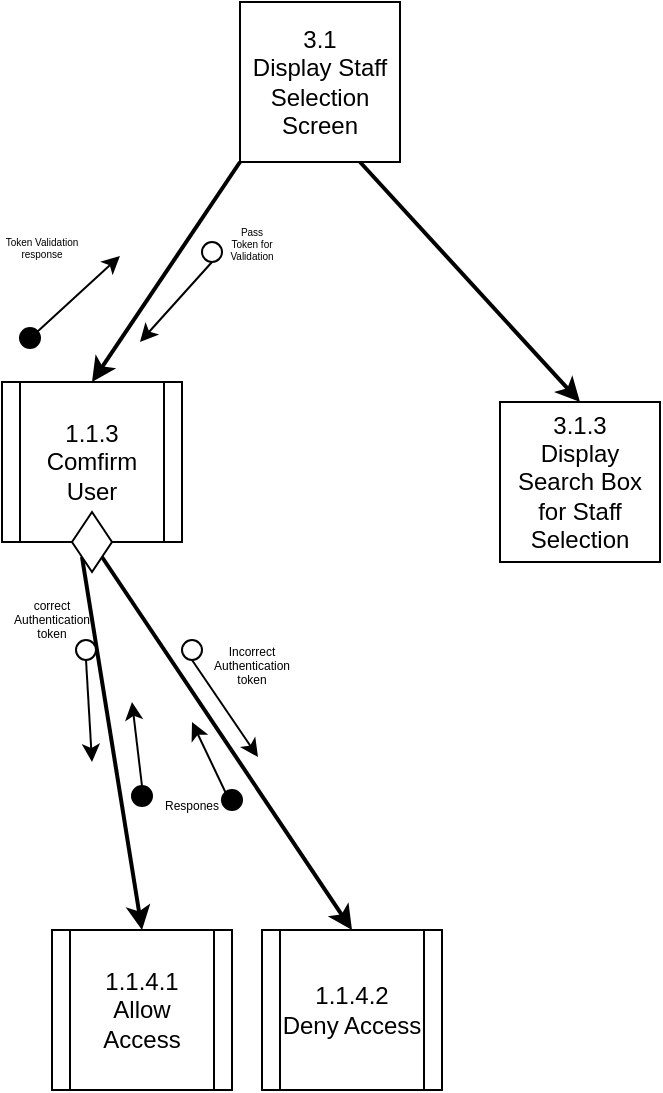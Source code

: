 <mxfile version="12.7.0" type="github" pages="4">
  <diagram id="AOQPVbwdmGProStwQBQa" name="3.1: Display Staff Selection Screen">
    <mxGraphModel dx="813" dy="452" grid="1" gridSize="10" guides="1" tooltips="1" connect="1" arrows="1" fold="1" page="1" pageScale="1" pageWidth="850" pageHeight="1100" math="0" shadow="0">
      <root>
        <mxCell id="0"/>
        <mxCell id="1" parent="0"/>
        <mxCell id="Hv11AW71qAlD6HT5tGcr-1" value="3.1&lt;br&gt;Display Staff Selection Screen" style="whiteSpace=wrap;html=1;aspect=fixed;" parent="1" vertex="1">
          <mxGeometry x="350" y="50" width="80" height="80" as="geometry"/>
        </mxCell>
        <mxCell id="Hv11AW71qAlD6HT5tGcr-3" value="3.1.3&lt;br&gt;Display Search Box for Staff Selection" style="whiteSpace=wrap;html=1;aspect=fixed;" parent="1" vertex="1">
          <mxGeometry x="480" y="250" width="80" height="80" as="geometry"/>
        </mxCell>
        <mxCell id="Hv11AW71qAlD6HT5tGcr-5" value="" style="endArrow=classic;html=1;exitX=0.75;exitY=1;exitDx=0;exitDy=0;strokeWidth=2;entryX=0.5;entryY=0;entryDx=0;entryDy=0;" parent="1" source="Hv11AW71qAlD6HT5tGcr-1" target="Hv11AW71qAlD6HT5tGcr-3" edge="1">
          <mxGeometry width="50" height="50" relative="1" as="geometry">
            <mxPoint x="490" y="220" as="sourcePoint"/>
            <mxPoint x="515" y="250" as="targetPoint"/>
          </mxGeometry>
        </mxCell>
        <mxCell id="_o22Fg56pnyV5hizzAUF-1" value="" style="endArrow=classic;html=1;" edge="1" parent="1">
          <mxGeometry width="50" height="50" relative="1" as="geometry">
            <mxPoint x="436" y="540" as="sourcePoint"/>
            <mxPoint x="436" y="540" as="targetPoint"/>
          </mxGeometry>
        </mxCell>
        <mxCell id="_o22Fg56pnyV5hizzAUF-2" value="" style="endArrow=classic;html=1;exitX=0;exitY=1;exitDx=0;exitDy=0;entryX=0.5;entryY=0;entryDx=0;entryDy=0;strokeWidth=2;" edge="1" parent="1" source="_o22Fg56pnyV5hizzAUF-7" target="_o22Fg56pnyV5hizzAUF-6">
          <mxGeometry width="50" height="50" relative="1" as="geometry">
            <mxPoint x="306" y="380" as="sourcePoint"/>
            <mxPoint x="236" y="440" as="targetPoint"/>
          </mxGeometry>
        </mxCell>
        <mxCell id="_o22Fg56pnyV5hizzAUF-3" value="" style="endArrow=classic;html=1;strokeWidth=2;entryX=0.5;entryY=0;entryDx=0;entryDy=0;exitX=1;exitY=1;exitDx=0;exitDy=0;" edge="1" parent="1" source="_o22Fg56pnyV5hizzAUF-7" target="_o22Fg56pnyV5hizzAUF-5">
          <mxGeometry width="50" height="50" relative="1" as="geometry">
            <mxPoint x="226" y="350" as="sourcePoint"/>
            <mxPoint x="126" y="440" as="targetPoint"/>
          </mxGeometry>
        </mxCell>
        <mxCell id="_o22Fg56pnyV5hizzAUF-4" value="&lt;div&gt;&lt;span style=&quot;white-space: normal&quot;&gt;&lt;/span&gt;&lt;span style=&quot;white-space: normal&quot;&gt;&lt;/span&gt;1.1.3&lt;br&gt;&lt;/div&gt;&lt;div&gt;Comfirm User&lt;/div&gt;" style="shape=process;whiteSpace=wrap;html=1;backgroundOutline=1;" vertex="1" parent="1">
          <mxGeometry x="231" y="240" width="90" height="80" as="geometry"/>
        </mxCell>
        <mxCell id="_o22Fg56pnyV5hizzAUF-5" value="&lt;div&gt;1.1.4.2&lt;br&gt;&lt;/div&gt;&lt;div&gt;Deny Access&lt;/div&gt;" style="shape=process;whiteSpace=wrap;html=1;backgroundOutline=1;" vertex="1" parent="1">
          <mxGeometry x="361" y="514" width="90" height="80" as="geometry"/>
        </mxCell>
        <mxCell id="_o22Fg56pnyV5hizzAUF-6" value="1.1.4.1&lt;div&gt;Allow Access&lt;/div&gt;" style="shape=process;whiteSpace=wrap;html=1;backgroundOutline=1;" vertex="1" parent="1">
          <mxGeometry x="256" y="514" width="90" height="80" as="geometry"/>
        </mxCell>
        <mxCell id="_o22Fg56pnyV5hizzAUF-7" value="" style="rhombus;whiteSpace=wrap;html=1;fillColor=#FFFFFF;" vertex="1" parent="1">
          <mxGeometry x="266" y="305" width="20" height="30" as="geometry"/>
        </mxCell>
        <mxCell id="_o22Fg56pnyV5hizzAUF-8" value="" style="endArrow=classic;html=1;" edge="1" parent="1">
          <mxGeometry width="50" height="50" relative="1" as="geometry">
            <mxPoint x="331" y="559" as="sourcePoint"/>
            <mxPoint x="331" y="559" as="targetPoint"/>
          </mxGeometry>
        </mxCell>
        <mxCell id="_o22Fg56pnyV5hizzAUF-9" value="" style="endArrow=classic;html=1;exitX=0;exitY=1;exitDx=0;exitDy=0;entryX=0.5;entryY=0;entryDx=0;entryDy=0;strokeWidth=2;" edge="1" parent="1" target="_o22Fg56pnyV5hizzAUF-4" source="Hv11AW71qAlD6HT5tGcr-1">
          <mxGeometry width="50" height="50" relative="1" as="geometry">
            <mxPoint x="216" y="150" as="sourcePoint"/>
            <mxPoint x="211" y="270" as="targetPoint"/>
          </mxGeometry>
        </mxCell>
        <mxCell id="_o22Fg56pnyV5hizzAUF-10" value="" style="endArrow=classic;html=1;exitX=0.5;exitY=1;exitDx=0;exitDy=0;" edge="1" parent="1" source="_o22Fg56pnyV5hizzAUF-11">
          <mxGeometry width="50" height="50" relative="1" as="geometry">
            <mxPoint x="276" y="372" as="sourcePoint"/>
            <mxPoint x="276" y="430" as="targetPoint"/>
          </mxGeometry>
        </mxCell>
        <mxCell id="_o22Fg56pnyV5hizzAUF-11" value="" style="ellipse;whiteSpace=wrap;html=1;aspect=fixed;" vertex="1" parent="1">
          <mxGeometry x="268" y="369" width="10" height="10" as="geometry"/>
        </mxCell>
        <mxCell id="_o22Fg56pnyV5hizzAUF-12" value="&lt;div style=&quot;font-size: 6px;&quot;&gt;Incorrect&lt;/div&gt;&lt;div style=&quot;font-size: 6px;&quot;&gt;Authentication token&lt;br style=&quot;font-size: 6px;&quot;&gt; &lt;/div&gt;" style="text;html=1;strokeColor=none;fillColor=none;align=center;verticalAlign=middle;whiteSpace=wrap;rounded=0;fontSize=6;" vertex="1" parent="1">
          <mxGeometry x="336" y="372" width="40" height="20" as="geometry"/>
        </mxCell>
        <mxCell id="_o22Fg56pnyV5hizzAUF-13" value="" style="endArrow=classic;html=1;exitX=0.5;exitY=1;exitDx=0;exitDy=0;" edge="1" parent="1" source="_o22Fg56pnyV5hizzAUF-14">
          <mxGeometry width="50" height="50" relative="1" as="geometry">
            <mxPoint x="359" y="369.5" as="sourcePoint"/>
            <mxPoint x="359" y="427.5" as="targetPoint"/>
          </mxGeometry>
        </mxCell>
        <mxCell id="_o22Fg56pnyV5hizzAUF-14" value="" style="ellipse;whiteSpace=wrap;html=1;aspect=fixed;" vertex="1" parent="1">
          <mxGeometry x="321" y="369" width="10" height="10" as="geometry"/>
        </mxCell>
        <mxCell id="_o22Fg56pnyV5hizzAUF-15" value="&lt;div style=&quot;font-size: 6px&quot;&gt;correct&lt;/div&gt;&lt;div style=&quot;font-size: 6px&quot;&gt;Authentication token&lt;br style=&quot;font-size: 6px&quot;&gt; &lt;/div&gt;" style="text;html=1;strokeColor=none;fillColor=none;align=center;verticalAlign=middle;whiteSpace=wrap;rounded=0;fontSize=6;" vertex="1" parent="1">
          <mxGeometry x="236" y="349" width="40" height="20" as="geometry"/>
        </mxCell>
        <mxCell id="_o22Fg56pnyV5hizzAUF-16" value="" style="endArrow=classic;html=1;exitX=0.5;exitY=0;exitDx=0;exitDy=0;" edge="1" parent="1" source="_o22Fg56pnyV5hizzAUF-17">
          <mxGeometry width="50" height="50" relative="1" as="geometry">
            <mxPoint x="314.5" y="442" as="sourcePoint"/>
            <mxPoint x="296" y="400" as="targetPoint"/>
          </mxGeometry>
        </mxCell>
        <mxCell id="_o22Fg56pnyV5hizzAUF-17" value="" style="ellipse;whiteSpace=wrap;html=1;aspect=fixed;fillColor=#000000;" vertex="1" parent="1">
          <mxGeometry x="296" y="442" width="10" height="10" as="geometry"/>
        </mxCell>
        <mxCell id="_o22Fg56pnyV5hizzAUF-18" value="" style="endArrow=classic;html=1;" edge="1" parent="1">
          <mxGeometry width="50" height="50" relative="1" as="geometry">
            <mxPoint x="346" y="452" as="sourcePoint"/>
            <mxPoint x="326" y="410" as="targetPoint"/>
          </mxGeometry>
        </mxCell>
        <mxCell id="_o22Fg56pnyV5hizzAUF-19" value="" style="ellipse;whiteSpace=wrap;html=1;aspect=fixed;fillColor=#000000;" vertex="1" parent="1">
          <mxGeometry x="341" y="444" width="10" height="10" as="geometry"/>
        </mxCell>
        <mxCell id="_o22Fg56pnyV5hizzAUF-20" value="Respones" style="text;html=1;strokeColor=none;fillColor=none;align=center;verticalAlign=middle;whiteSpace=wrap;rounded=0;fontSize=6;" vertex="1" parent="1">
          <mxGeometry x="306" y="442" width="40" height="20" as="geometry"/>
        </mxCell>
        <mxCell id="_o22Fg56pnyV5hizzAUF-21" value="" style="endArrow=classic;html=1;exitX=0.5;exitY=1;exitDx=0;exitDy=0;" edge="1" parent="1" source="_o22Fg56pnyV5hizzAUF-22">
          <mxGeometry width="50" height="50" relative="1" as="geometry">
            <mxPoint x="369" y="170.5" as="sourcePoint"/>
            <mxPoint x="300" y="220" as="targetPoint"/>
          </mxGeometry>
        </mxCell>
        <mxCell id="_o22Fg56pnyV5hizzAUF-22" value="" style="ellipse;whiteSpace=wrap;html=1;aspect=fixed;" vertex="1" parent="1">
          <mxGeometry x="331" y="170" width="10" height="10" as="geometry"/>
        </mxCell>
        <mxCell id="_o22Fg56pnyV5hizzAUF-23" value="&lt;div&gt;Pass &lt;br&gt;&lt;/div&gt;&lt;div&gt;Token for &lt;br&gt;&lt;/div&gt;&lt;div&gt;Validation&lt;br&gt;&lt;/div&gt;" style="text;html=1;strokeColor=none;fillColor=none;align=center;verticalAlign=middle;whiteSpace=wrap;rounded=0;fontSize=5;" vertex="1" parent="1">
          <mxGeometry x="336" y="160" width="40" height="20" as="geometry"/>
        </mxCell>
        <mxCell id="_o22Fg56pnyV5hizzAUF-24" value="" style="endArrow=classic;html=1;" edge="1" parent="1">
          <mxGeometry width="50" height="50" relative="1" as="geometry">
            <mxPoint x="245.25" y="218" as="sourcePoint"/>
            <mxPoint x="290" y="177" as="targetPoint"/>
          </mxGeometry>
        </mxCell>
        <mxCell id="_o22Fg56pnyV5hizzAUF-25" value="" style="ellipse;whiteSpace=wrap;html=1;aspect=fixed;fillColor=#000000;" vertex="1" parent="1">
          <mxGeometry x="240" y="213" width="10" height="10" as="geometry"/>
        </mxCell>
        <mxCell id="_o22Fg56pnyV5hizzAUF-26" value="&lt;div&gt;Token Validation response&lt;/div&gt;&lt;div&gt;&lt;br&gt;&lt;/div&gt;" style="text;html=1;strokeColor=none;fillColor=none;align=center;verticalAlign=middle;whiteSpace=wrap;rounded=0;fontSize=5;" vertex="1" parent="1">
          <mxGeometry x="231" y="165" width="40" height="20" as="geometry"/>
        </mxCell>
      </root>
    </mxGraphModel>
  </diagram>
  <diagram id="uRx9yT5OlaFVP7rzrflD" name="3.2: Display List of Matching Staff">
    <mxGraphModel dx="677" dy="377" grid="1" gridSize="10" guides="1" tooltips="1" connect="1" arrows="1" fold="1" page="1" pageScale="1" pageWidth="850" pageHeight="1100" math="0" shadow="0">
      <root>
        <mxCell id="iNQ8qK8WLhuCzOhexazH-0"/>
        <mxCell id="iNQ8qK8WLhuCzOhexazH-1" parent="iNQ8qK8WLhuCzOhexazH-0"/>
        <mxCell id="dLMJt2sHzCew3RYpaYHA-0" value="3.2&lt;br&gt;Display List of Matching Staff" style="whiteSpace=wrap;html=1;aspect=fixed;" parent="iNQ8qK8WLhuCzOhexazH-1" vertex="1">
          <mxGeometry x="355" y="50" width="80" height="80" as="geometry"/>
        </mxCell>
        <mxCell id="dLMJt2sHzCew3RYpaYHA-2" value="3.2.3&lt;br&gt;Display List of Staff Matching Search" style="whiteSpace=wrap;html=1;aspect=fixed;" parent="iNQ8qK8WLhuCzOhexazH-1" vertex="1">
          <mxGeometry x="470" y="250" width="80" height="80" as="geometry"/>
        </mxCell>
        <mxCell id="dLMJt2sHzCew3RYpaYHA-4" value="" style="endArrow=classic;html=1;exitX=0.75;exitY=1;exitDx=0;exitDy=0;strokeWidth=2;entryX=0.5;entryY=0;entryDx=0;entryDy=0;" parent="iNQ8qK8WLhuCzOhexazH-1" source="dLMJt2sHzCew3RYpaYHA-0" target="dLMJt2sHzCew3RYpaYHA-2" edge="1">
          <mxGeometry width="50" height="50" relative="1" as="geometry">
            <mxPoint x="490" y="220" as="sourcePoint"/>
            <mxPoint x="515" y="250" as="targetPoint"/>
          </mxGeometry>
        </mxCell>
        <mxCell id="dLMJt2sHzCew3RYpaYHA-16" value="" style="endArrow=classic;html=1;exitX=0.5;exitY=1;exitDx=0;exitDy=0;entryX=0.5;entryY=0;entryDx=0;entryDy=0;strokeWidth=2;" parent="iNQ8qK8WLhuCzOhexazH-1" source="dLMJt2sHzCew3RYpaYHA-0" target="dLMJt2sHzCew3RYpaYHA-21" edge="1">
          <mxGeometry width="50" height="50" relative="1" as="geometry">
            <mxPoint x="397.5" y="150" as="sourcePoint"/>
            <mxPoint x="390" y="250" as="targetPoint"/>
          </mxGeometry>
        </mxCell>
        <mxCell id="dLMJt2sHzCew3RYpaYHA-19" value="3.2.2.1&lt;br&gt;Retrieve Records for Staff that Match Search" style="shape=process;whiteSpace=wrap;html=1;backgroundOutline=1;" parent="iNQ8qK8WLhuCzOhexazH-1" vertex="1">
          <mxGeometry x="345" y="390" width="100" height="90" as="geometry"/>
        </mxCell>
        <mxCell id="dLMJt2sHzCew3RYpaYHA-20" value="" style="endArrow=classic;html=1;strokeWidth=2;entryX=0.5;entryY=0;entryDx=0;entryDy=0;exitX=0.5;exitY=1;exitDx=0;exitDy=0;" parent="iNQ8qK8WLhuCzOhexazH-1" source="dLMJt2sHzCew3RYpaYHA-21" target="dLMJt2sHzCew3RYpaYHA-19" edge="1">
          <mxGeometry width="50" height="50" relative="1" as="geometry">
            <mxPoint x="310" y="330" as="sourcePoint"/>
            <mxPoint x="415" y="422.5" as="targetPoint"/>
          </mxGeometry>
        </mxCell>
        <mxCell id="dLMJt2sHzCew3RYpaYHA-21" value="1.1.4&lt;br&gt;Get Required Information from Database" style="shape=process;whiteSpace=wrap;html=1;backgroundOutline=1;" parent="iNQ8qK8WLhuCzOhexazH-1" vertex="1">
          <mxGeometry x="350" y="250" width="90" height="90" as="geometry"/>
        </mxCell>
        <mxCell id="IPjnjILKu4jXwkV_p3qS-0" value="&lt;div&gt;1.1.1&lt;br&gt;&lt;/div&gt;&lt;div&gt;Connect to Databases&lt;/div&gt;&lt;div&gt;&lt;br&gt;&lt;/div&gt;" style="shape=process;whiteSpace=wrap;html=1;backgroundOutline=1;" vertex="1" parent="iNQ8qK8WLhuCzOhexazH-1">
          <mxGeometry x="190" y="230" width="90" height="80" as="geometry"/>
        </mxCell>
        <mxCell id="IPjnjILKu4jXwkV_p3qS-1" value="" style="endArrow=classic;html=1;exitX=0;exitY=1;exitDx=0;exitDy=0;entryX=0.5;entryY=0;entryDx=0;entryDy=0;strokeWidth=2;" edge="1" parent="iNQ8qK8WLhuCzOhexazH-1" target="IPjnjILKu4jXwkV_p3qS-0" source="dLMJt2sHzCew3RYpaYHA-0">
          <mxGeometry width="50" height="50" relative="1" as="geometry">
            <mxPoint x="350" y="140" as="sourcePoint"/>
            <mxPoint x="305" y="202.5" as="targetPoint"/>
          </mxGeometry>
        </mxCell>
        <mxCell id="IPjnjILKu4jXwkV_p3qS-2" value="" style="endArrow=classic;html=1;" edge="1" parent="iNQ8qK8WLhuCzOhexazH-1">
          <mxGeometry width="50" height="50" relative="1" as="geometry">
            <mxPoint x="280" y="170" as="sourcePoint"/>
            <mxPoint x="240" y="200" as="targetPoint"/>
          </mxGeometry>
        </mxCell>
        <mxCell id="IPjnjILKu4jXwkV_p3qS-3" value="" style="ellipse;whiteSpace=wrap;html=1;aspect=fixed;" vertex="1" parent="iNQ8qK8WLhuCzOhexazH-1">
          <mxGeometry x="272" y="167" width="10" height="10" as="geometry"/>
        </mxCell>
        <mxCell id="IPjnjILKu4jXwkV_p3qS-4" value="Database credentials" style="text;html=1;strokeColor=none;fillColor=none;align=center;verticalAlign=middle;whiteSpace=wrap;rounded=0;" vertex="1" parent="iNQ8qK8WLhuCzOhexazH-1">
          <mxGeometry x="215" y="155" width="40" height="20" as="geometry"/>
        </mxCell>
        <mxCell id="IPjnjILKu4jXwkV_p3qS-5" value="" style="ellipse;whiteSpace=wrap;html=1;aspect=fixed;fillColor=#000000;" vertex="1" parent="iNQ8qK8WLhuCzOhexazH-1">
          <mxGeometry x="266.75" y="213" width="10" height="10" as="geometry"/>
        </mxCell>
        <mxCell id="IPjnjILKu4jXwkV_p3qS-6" value="&lt;div style=&quot;font-size: 8px;&quot;&gt;Token &lt;br style=&quot;font-size: 8px;&quot;&gt;&lt;/div&gt;&lt;div style=&quot;font-size: 8px;&quot;&gt;Authenticated&lt;br style=&quot;font-size: 8px;&quot;&gt;&lt;/div&gt;" style="text;html=1;strokeColor=none;fillColor=none;align=center;verticalAlign=middle;whiteSpace=wrap;rounded=0;fontSize=8;" vertex="1" parent="iNQ8qK8WLhuCzOhexazH-1">
          <mxGeometry x="292" y="206" width="30" height="17" as="geometry"/>
        </mxCell>
        <mxCell id="IPjnjILKu4jXwkV_p3qS-7" value="" style="endArrow=classic;html=1;" edge="1" parent="iNQ8qK8WLhuCzOhexazH-1">
          <mxGeometry width="50" height="50" relative="1" as="geometry">
            <mxPoint x="276.75" y="213" as="sourcePoint"/>
            <mxPoint x="304.75" y="185" as="targetPoint"/>
          </mxGeometry>
        </mxCell>
        <mxCell id="J66rQ4aid_m-DCT49_4O-0" value="" style="endArrow=classic;html=1;" edge="1" parent="iNQ8qK8WLhuCzOhexazH-1">
          <mxGeometry width="50" height="50" relative="1" as="geometry">
            <mxPoint x="420" y="381" as="sourcePoint"/>
            <mxPoint x="420" y="345" as="targetPoint"/>
          </mxGeometry>
        </mxCell>
        <mxCell id="J66rQ4aid_m-DCT49_4O-4" value="&lt;div&gt;Record data is transfered&lt;br&gt;&lt;/div&gt;" style="text;html=1;strokeColor=none;fillColor=none;align=center;verticalAlign=middle;whiteSpace=wrap;rounded=0;fontSize=8;" vertex="1" parent="iNQ8qK8WLhuCzOhexazH-1">
          <mxGeometry x="405" y="206" width="30" height="17" as="geometry"/>
        </mxCell>
        <mxCell id="J66rQ4aid_m-DCT49_4O-5" value="" style="ellipse;whiteSpace=wrap;html=1;aspect=fixed;fillColor=#000000;" vertex="1" parent="iNQ8qK8WLhuCzOhexazH-1">
          <mxGeometry x="415" y="378" width="10" height="10" as="geometry"/>
        </mxCell>
        <mxCell id="jmuqS7ShGM4PABHnbOZf-0" value="" style="endArrow=classic;html=1;" edge="1" parent="iNQ8qK8WLhuCzOhexazH-1">
          <mxGeometry width="50" height="50" relative="1" as="geometry">
            <mxPoint x="374.76" y="350" as="sourcePoint"/>
            <mxPoint x="374.76" y="390" as="targetPoint"/>
          </mxGeometry>
        </mxCell>
        <mxCell id="jmuqS7ShGM4PABHnbOZf-1" value="" style="ellipse;whiteSpace=wrap;html=1;aspect=fixed;" vertex="1" parent="iNQ8qK8WLhuCzOhexazH-1">
          <mxGeometry x="370" y="345" width="10" height="10" as="geometry"/>
        </mxCell>
        <mxCell id="jmuqS7ShGM4PABHnbOZf-2" value="Search specifications" style="text;html=1;strokeColor=none;fillColor=none;align=center;verticalAlign=middle;whiteSpace=wrap;rounded=0;" vertex="1" parent="iNQ8qK8WLhuCzOhexazH-1">
          <mxGeometry x="305" y="345" width="40" height="20" as="geometry"/>
        </mxCell>
        <mxCell id="jmuqS7ShGM4PABHnbOZf-6" value="&lt;div style=&quot;font-size: 11px;&quot;&gt;Correct record &lt;br style=&quot;font-size: 11px;&quot;&gt;&lt;/div&gt;&lt;div style=&quot;font-size: 11px;&quot;&gt;is &lt;br style=&quot;font-size: 11px;&quot;&gt;&lt;/div&gt;&lt;div style=&quot;font-size: 11px;&quot;&gt;transfered&lt;br style=&quot;font-size: 11px;&quot;&gt;&lt;/div&gt;" style="text;html=1;strokeColor=none;fillColor=none;align=center;verticalAlign=middle;whiteSpace=wrap;rounded=0;fontSize=11;" vertex="1" parent="iNQ8qK8WLhuCzOhexazH-1">
          <mxGeometry x="445" y="355" width="40" height="20" as="geometry"/>
        </mxCell>
        <mxCell id="jmuqS7ShGM4PABHnbOZf-7" value="" style="endArrow=classic;html=1;" edge="1" parent="iNQ8qK8WLhuCzOhexazH-1">
          <mxGeometry width="50" height="50" relative="1" as="geometry">
            <mxPoint x="375" y="232.5" as="sourcePoint"/>
            <mxPoint x="375" y="196.5" as="targetPoint"/>
          </mxGeometry>
        </mxCell>
        <mxCell id="jmuqS7ShGM4PABHnbOZf-8" value="" style="ellipse;whiteSpace=wrap;html=1;aspect=fixed;fillColor=#000000;" vertex="1" parent="iNQ8qK8WLhuCzOhexazH-1">
          <mxGeometry x="370" y="229.5" width="10" height="10" as="geometry"/>
        </mxCell>
      </root>
    </mxGraphModel>
  </diagram>
  <diagram id="QZtixl9jGllo-7gINyNv" name="3.3: Retrieve Staff Information">
    <mxGraphModel dx="569" dy="316" grid="1" gridSize="10" guides="1" tooltips="1" connect="1" arrows="1" fold="1" page="1" pageScale="1" pageWidth="850" pageHeight="1100" math="0" shadow="0">
      <root>
        <mxCell id="VxqvKUb7G6yoTwi6dMOY-0"/>
        <mxCell id="VxqvKUb7G6yoTwi6dMOY-1" parent="VxqvKUb7G6yoTwi6dMOY-0"/>
        <mxCell id="63xENn7qatLu0KMVKpuS-0" value="3.3&lt;br&gt;Retrieve Staff Information" style="whiteSpace=wrap;html=1;aspect=fixed;" parent="VxqvKUb7G6yoTwi6dMOY-1" vertex="1">
          <mxGeometry x="355" y="50" width="80" height="80" as="geometry"/>
        </mxCell>
        <mxCell id="63xENn7qatLu0KMVKpuS-1" value="3.3.2&lt;br&gt;Display Information of Selected Staff Member to be Edited" style="whiteSpace=wrap;html=1;aspect=fixed;" parent="VxqvKUb7G6yoTwi6dMOY-1" vertex="1">
          <mxGeometry x="410" y="250" width="90" height="90" as="geometry"/>
        </mxCell>
        <mxCell id="63xENn7qatLu0KMVKpuS-2" value="" style="endArrow=classic;html=1;exitX=0.75;exitY=1;exitDx=0;exitDy=0;strokeWidth=2;entryX=0.5;entryY=0;entryDx=0;entryDy=0;" parent="VxqvKUb7G6yoTwi6dMOY-1" source="63xENn7qatLu0KMVKpuS-0" target="63xENn7qatLu0KMVKpuS-1" edge="1">
          <mxGeometry width="50" height="50" relative="1" as="geometry">
            <mxPoint x="490" y="220" as="sourcePoint"/>
            <mxPoint x="515" y="250" as="targetPoint"/>
          </mxGeometry>
        </mxCell>
        <mxCell id="63xENn7qatLu0KMVKpuS-4" value="" style="endArrow=classic;html=1;exitX=0.25;exitY=1;exitDx=0;exitDy=0;entryX=0.5;entryY=0;entryDx=0;entryDy=0;strokeWidth=2;" parent="VxqvKUb7G6yoTwi6dMOY-1" source="63xENn7qatLu0KMVKpuS-0" target="63xENn7qatLu0KMVKpuS-7" edge="1">
          <mxGeometry width="50" height="50" relative="1" as="geometry">
            <mxPoint x="397.5" y="150" as="sourcePoint"/>
            <mxPoint x="390" y="250" as="targetPoint"/>
          </mxGeometry>
        </mxCell>
        <mxCell id="63xENn7qatLu0KMVKpuS-6" value="" style="endArrow=classic;html=1;strokeWidth=2;entryX=0.5;entryY=0;entryDx=0;entryDy=0;exitX=0.5;exitY=1;exitDx=0;exitDy=0;" parent="VxqvKUb7G6yoTwi6dMOY-1" source="63xENn7qatLu0KMVKpuS-7" target="9NGSPswtEbYDqO30jncx-0" edge="1">
          <mxGeometry width="50" height="50" relative="1" as="geometry">
            <mxPoint x="360" y="330" as="sourcePoint"/>
            <mxPoint x="325" y="400" as="targetPoint"/>
          </mxGeometry>
        </mxCell>
        <mxCell id="63xENn7qatLu0KMVKpuS-7" value="1.1.4&lt;br&gt;Get Required Information from Database" style="shape=process;whiteSpace=wrap;html=1;backgroundOutline=1;" parent="VxqvKUb7G6yoTwi6dMOY-1" vertex="1">
          <mxGeometry x="290" y="250" width="90" height="90" as="geometry"/>
        </mxCell>
        <mxCell id="9NGSPswtEbYDqO30jncx-0" value="3.3.1.1&lt;br&gt;Retrieve Record of Selected Staff Member" style="whiteSpace=wrap;html=1;aspect=fixed;" parent="VxqvKUb7G6yoTwi6dMOY-1" vertex="1">
          <mxGeometry x="170" y="480" width="80" height="80" as="geometry"/>
        </mxCell>
        <mxCell id="9NGSPswtEbYDqO30jncx-1" value="1.1.4.1&lt;br&gt;Retrieve User Type Information from User Type Table" style="shape=process;whiteSpace=wrap;html=1;backgroundOutline=1;" parent="VxqvKUb7G6yoTwi6dMOY-1" vertex="1">
          <mxGeometry x="470" y="550" width="100" height="90" as="geometry"/>
        </mxCell>
        <mxCell id="9NGSPswtEbYDqO30jncx-2" value="" style="endArrow=classic;html=1;strokeWidth=2;entryX=0.5;entryY=0;entryDx=0;entryDy=0;exitX=0.5;exitY=1;exitDx=0;exitDy=0;" parent="VxqvKUb7G6yoTwi6dMOY-1" source="63xENn7qatLu0KMVKpuS-7" target="9NGSPswtEbYDqO30jncx-1" edge="1">
          <mxGeometry width="50" height="50" relative="1" as="geometry">
            <mxPoint x="345" y="350" as="sourcePoint"/>
            <mxPoint x="260" y="400" as="targetPoint"/>
          </mxGeometry>
        </mxCell>
        <mxCell id="cWgsK4WrCA44F9-eWBcu-0" value="" style="endArrow=classic;html=1;" edge="1" parent="VxqvKUb7G6yoTwi6dMOY-1">
          <mxGeometry width="50" height="50" relative="1" as="geometry">
            <mxPoint x="248" y="415" as="sourcePoint"/>
            <mxPoint x="208" y="445" as="targetPoint"/>
          </mxGeometry>
        </mxCell>
        <mxCell id="cWgsK4WrCA44F9-eWBcu-1" value="" style="ellipse;whiteSpace=wrap;html=1;aspect=fixed;" vertex="1" parent="VxqvKUb7G6yoTwi6dMOY-1">
          <mxGeometry x="240" y="412" width="10" height="10" as="geometry"/>
        </mxCell>
        <mxCell id="cWgsK4WrCA44F9-eWBcu-2" value="&lt;div&gt;Search criteria&lt;/div&gt;&lt;div&gt;is passed&lt;br&gt; &lt;/div&gt;" style="text;html=1;strokeColor=none;fillColor=none;align=center;verticalAlign=middle;whiteSpace=wrap;rounded=0;" vertex="1" parent="VxqvKUb7G6yoTwi6dMOY-1">
          <mxGeometry x="183" y="380" width="40" height="20" as="geometry"/>
        </mxCell>
        <mxCell id="cWgsK4WrCA44F9-eWBcu-3" value="" style="ellipse;whiteSpace=wrap;html=1;aspect=fixed;fillColor=#000000;" vertex="1" parent="VxqvKUb7G6yoTwi6dMOY-1">
          <mxGeometry x="234.75" y="458" width="10" height="10" as="geometry"/>
        </mxCell>
        <mxCell id="cWgsK4WrCA44F9-eWBcu-4" value="&lt;div style=&quot;font-size: 11px;&quot;&gt;Data is transferred back&lt;br style=&quot;font-size: 11px;&quot;&gt;&lt;/div&gt;" style="text;html=1;strokeColor=none;fillColor=none;align=center;verticalAlign=middle;whiteSpace=wrap;rounded=0;fontSize=11;" vertex="1" parent="VxqvKUb7G6yoTwi6dMOY-1">
          <mxGeometry x="260" y="451" width="30" height="17" as="geometry"/>
        </mxCell>
        <mxCell id="cWgsK4WrCA44F9-eWBcu-5" value="" style="endArrow=classic;html=1;" edge="1" parent="VxqvKUb7G6yoTwi6dMOY-1">
          <mxGeometry width="50" height="50" relative="1" as="geometry">
            <mxPoint x="244.75" y="458" as="sourcePoint"/>
            <mxPoint x="272.75" y="430" as="targetPoint"/>
          </mxGeometry>
        </mxCell>
        <mxCell id="A_5TGyjRAhCS5oEzqnZd-1" value="" style="endArrow=classic;html=1;exitX=0.5;exitY=1;exitDx=0;exitDy=0;" edge="1" parent="VxqvKUb7G6yoTwi6dMOY-1" source="A_5TGyjRAhCS5oEzqnZd-2">
          <mxGeometry width="50" height="50" relative="1" as="geometry">
            <mxPoint x="448" y="400.5" as="sourcePoint"/>
            <mxPoint x="448" y="458.5" as="targetPoint"/>
          </mxGeometry>
        </mxCell>
        <mxCell id="A_5TGyjRAhCS5oEzqnZd-2" value="" style="ellipse;whiteSpace=wrap;html=1;aspect=fixed;" vertex="1" parent="VxqvKUb7G6yoTwi6dMOY-1">
          <mxGeometry x="410" y="400" width="10" height="10" as="geometry"/>
        </mxCell>
        <mxCell id="A_5TGyjRAhCS5oEzqnZd-3" value="" style="endArrow=classic;html=1;" edge="1" parent="VxqvKUb7G6yoTwi6dMOY-1">
          <mxGeometry width="50" height="50" relative="1" as="geometry">
            <mxPoint x="435" y="483" as="sourcePoint"/>
            <mxPoint x="415" y="441" as="targetPoint"/>
          </mxGeometry>
        </mxCell>
        <mxCell id="A_5TGyjRAhCS5oEzqnZd-4" value="" style="ellipse;whiteSpace=wrap;html=1;aspect=fixed;fillColor=#000000;" vertex="1" parent="VxqvKUb7G6yoTwi6dMOY-1">
          <mxGeometry x="430" y="475" width="10" height="10" as="geometry"/>
        </mxCell>
        <mxCell id="A_5TGyjRAhCS5oEzqnZd-5" value="User type data is retrived" style="text;html=1;strokeColor=none;fillColor=none;align=center;verticalAlign=middle;whiteSpace=wrap;rounded=0;fontSize=10;" vertex="1" parent="VxqvKUb7G6yoTwi6dMOY-1">
          <mxGeometry x="375" y="485" width="40" height="20" as="geometry"/>
        </mxCell>
        <mxCell id="A_5TGyjRAhCS5oEzqnZd-6" value="&lt;div&gt;Search criteria&lt;/div&gt;&lt;div&gt;is passed&lt;br&gt; &lt;/div&gt;" style="text;html=1;strokeColor=none;fillColor=none;align=center;verticalAlign=middle;whiteSpace=wrap;rounded=0;" vertex="1" parent="VxqvKUb7G6yoTwi6dMOY-1">
          <mxGeometry x="450" y="400" width="40" height="20" as="geometry"/>
        </mxCell>
        <mxCell id="uMHP0eJWe5T9OaXsMPHD-8" value="" style="endArrow=classic;html=1;" edge="1" parent="VxqvKUb7G6yoTwi6dMOY-1">
          <mxGeometry width="50" height="50" relative="1" as="geometry">
            <mxPoint x="375" y="196" as="sourcePoint"/>
            <mxPoint x="375" y="160" as="targetPoint"/>
          </mxGeometry>
        </mxCell>
        <mxCell id="uMHP0eJWe5T9OaXsMPHD-9" value="" style="ellipse;whiteSpace=wrap;html=1;aspect=fixed;fillColor=#000000;" vertex="1" parent="VxqvKUb7G6yoTwi6dMOY-1">
          <mxGeometry x="370" y="193" width="10" height="10" as="geometry"/>
        </mxCell>
        <mxCell id="uMHP0eJWe5T9OaXsMPHD-10" value="" style="endArrow=classic;html=1;" edge="1" parent="VxqvKUb7G6yoTwi6dMOY-1">
          <mxGeometry width="50" height="50" relative="1" as="geometry">
            <mxPoint x="329.76" y="165" as="sourcePoint"/>
            <mxPoint x="329.76" y="205" as="targetPoint"/>
          </mxGeometry>
        </mxCell>
        <mxCell id="uMHP0eJWe5T9OaXsMPHD-11" value="" style="ellipse;whiteSpace=wrap;html=1;aspect=fixed;" vertex="1" parent="VxqvKUb7G6yoTwi6dMOY-1">
          <mxGeometry x="325" y="160" width="10" height="10" as="geometry"/>
        </mxCell>
        <mxCell id="uMHP0eJWe5T9OaXsMPHD-12" value="&lt;div&gt;Search criteria&lt;/div&gt;&lt;div&gt;&lt;br&gt; &lt;/div&gt;" style="text;html=1;strokeColor=none;fillColor=none;align=center;verticalAlign=middle;whiteSpace=wrap;rounded=0;" vertex="1" parent="VxqvKUb7G6yoTwi6dMOY-1">
          <mxGeometry x="270" y="160" width="40" height="20" as="geometry"/>
        </mxCell>
        <mxCell id="uMHP0eJWe5T9OaXsMPHD-15" value="&lt;div&gt;Search &lt;br&gt;&lt;/div&gt;&lt;div&gt;return&lt;br&gt;&lt;/div&gt;&lt;div&gt;&lt;br&gt; &lt;/div&gt;" style="text;html=1;strokeColor=none;fillColor=none;align=center;verticalAlign=middle;whiteSpace=wrap;rounded=0;" vertex="1" parent="VxqvKUb7G6yoTwi6dMOY-1">
          <mxGeometry x="380" y="203" width="40" height="20" as="geometry"/>
        </mxCell>
      </root>
    </mxGraphModel>
  </diagram>
  <diagram id="V8eBXQyPKRl3R5xpfu_6" name="3.4: Update Staff Record">
    <mxGraphModel dx="813" dy="452" grid="1" gridSize="10" guides="1" tooltips="1" connect="1" arrows="1" fold="1" page="1" pageScale="1" pageWidth="850" pageHeight="1100" math="0" shadow="0">
      <root>
        <mxCell id="Snnv6ZvGX3xkhAON8tDr-0"/>
        <mxCell id="Snnv6ZvGX3xkhAON8tDr-1" parent="Snnv6ZvGX3xkhAON8tDr-0"/>
        <mxCell id="D8qDry6AxxUG877EeLYC-0" value="3.4&lt;br&gt;Update Staff Record" style="whiteSpace=wrap;html=1;aspect=fixed;" parent="Snnv6ZvGX3xkhAON8tDr-1" vertex="1">
          <mxGeometry x="420" y="70" width="80" height="80" as="geometry"/>
        </mxCell>
        <mxCell id="D8qDry6AxxUG877EeLYC-1" value="" style="endArrow=classic;html=1;exitX=0.25;exitY=1;exitDx=0;exitDy=0;entryX=0.5;entryY=0;entryDx=0;entryDy=0;strokeWidth=2;" parent="Snnv6ZvGX3xkhAON8tDr-1" source="D8qDry6AxxUG877EeLYC-0" target="D8qDry6AxxUG877EeLYC-2" edge="1">
          <mxGeometry width="50" height="50" relative="1" as="geometry">
            <mxPoint x="310" y="190" as="sourcePoint"/>
            <mxPoint x="160" y="270" as="targetPoint"/>
          </mxGeometry>
        </mxCell>
        <mxCell id="D8qDry6AxxUG877EeLYC-2" value="&lt;span style=&quot;white-space: normal&quot;&gt;1.2.1&lt;br&gt;&lt;/span&gt;Retrieve Submitted Form Data" style="shape=process;whiteSpace=wrap;html=1;backgroundOutline=1;" parent="Snnv6ZvGX3xkhAON8tDr-1" vertex="1">
          <mxGeometry x="290" y="270" width="90" height="80" as="geometry"/>
        </mxCell>
        <mxCell id="D8qDry6AxxUG877EeLYC-3" value="&lt;span style=&quot;white-space: normal&quot;&gt;1.2.2&lt;br&gt;&lt;/span&gt;Verify Submitted Form Data" style="shape=process;whiteSpace=wrap;html=1;backgroundOutline=1;" parent="Snnv6ZvGX3xkhAON8tDr-1" vertex="1">
          <mxGeometry x="415" y="440.5" width="90" height="80" as="geometry"/>
        </mxCell>
        <mxCell id="D8qDry6AxxUG877EeLYC-4" value="" style="endArrow=classic;html=1;exitX=0.5;exitY=1;exitDx=0;exitDy=0;entryX=0.5;entryY=0;entryDx=0;entryDy=0;strokeWidth=2;" parent="Snnv6ZvGX3xkhAON8tDr-1" source="D8qDry6AxxUG877EeLYC-0" target="D8qDry6AxxUG877EeLYC-3" edge="1">
          <mxGeometry width="50" height="50" relative="1" as="geometry">
            <mxPoint x="467.5" y="170" as="sourcePoint"/>
            <mxPoint x="262.5" y="290" as="targetPoint"/>
          </mxGeometry>
        </mxCell>
        <mxCell id="D8qDry6AxxUG877EeLYC-5" value="" style="endArrow=classic;html=1;strokeWidth=2;entryX=0.5;entryY=0;entryDx=0;entryDy=0;exitX=0.75;exitY=1;exitDx=0;exitDy=0;" parent="Snnv6ZvGX3xkhAON8tDr-1" source="D8qDry6AxxUG877EeLYC-0" target="D8qDry6AxxUG877EeLYC-6" edge="1">
          <mxGeometry width="50" height="50" relative="1" as="geometry">
            <mxPoint x="480" y="130" as="sourcePoint"/>
            <mxPoint x="560" y="270" as="targetPoint"/>
          </mxGeometry>
        </mxCell>
        <mxCell id="D8qDry6AxxUG877EeLYC-6" value="3.4.3&lt;br&gt;Update Staff Record with Submitted Form Data" style="whiteSpace=wrap;html=1;aspect=fixed;" parent="Snnv6ZvGX3xkhAON8tDr-1" vertex="1">
          <mxGeometry x="645" y="399.5" width="90" height="90" as="geometry"/>
        </mxCell>
        <mxCell id="D8qDry6AxxUG877EeLYC-7" value="" style="endArrow=classic;html=1;curved=1;" parent="Snnv6ZvGX3xkhAON8tDr-1" edge="1">
          <mxGeometry width="50" height="50" relative="1" as="geometry">
            <mxPoint x="455" y="150.0" as="sourcePoint"/>
            <mxPoint x="430" y="150" as="targetPoint"/>
            <Array as="points">
              <mxPoint x="490" y="160"/>
              <mxPoint x="470" y="180"/>
              <mxPoint x="410" y="180"/>
              <mxPoint x="400" y="160"/>
            </Array>
          </mxGeometry>
        </mxCell>
        <mxCell id="47nk2ZA5CPdNqlpQ7rRx-0" value="" style="endArrow=classic;html=1;" edge="1" parent="Snnv6ZvGX3xkhAON8tDr-1">
          <mxGeometry width="50" height="50" relative="1" as="geometry">
            <mxPoint x="639" y="355.25" as="sourcePoint"/>
            <mxPoint x="664.24" y="395.75" as="targetPoint"/>
          </mxGeometry>
        </mxCell>
        <mxCell id="47nk2ZA5CPdNqlpQ7rRx-1" value="" style="ellipse;whiteSpace=wrap;html=1;aspect=fixed;" vertex="1" parent="Snnv6ZvGX3xkhAON8tDr-1">
          <mxGeometry x="635" y="353" width="10" height="10" as="geometry"/>
        </mxCell>
        <mxCell id="47nk2ZA5CPdNqlpQ7rRx-2" value="&lt;div style=&quot;font-size: 8px;&quot;&gt;Updated &lt;br style=&quot;font-size: 8px;&quot;&gt;&lt;/div&gt;&lt;div style=&quot;font-size: 8px;&quot;&gt;Information &lt;br style=&quot;font-size: 8px;&quot;&gt;&lt;/div&gt;&lt;div style=&quot;font-size: 8px;&quot;&gt;Sent to Table&lt;br style=&quot;font-size: 8px;&quot;&gt;&lt;/div&gt;" style="text;html=1;strokeColor=none;fillColor=none;align=center;verticalAlign=middle;whiteSpace=wrap;rounded=0;fontSize=8;" vertex="1" parent="Snnv6ZvGX3xkhAON8tDr-1">
          <mxGeometry x="610" y="370.5" width="40" height="20" as="geometry"/>
        </mxCell>
        <mxCell id="ywHRka9gwUGfM2U2JTPI-0" value="" style="endArrow=classic;html=1;" edge="1" parent="Snnv6ZvGX3xkhAON8tDr-1">
          <mxGeometry width="50" height="50" relative="1" as="geometry">
            <mxPoint x="690" y="360.5" as="sourcePoint"/>
            <mxPoint x="655" y="329.5" as="targetPoint"/>
          </mxGeometry>
        </mxCell>
        <mxCell id="ywHRka9gwUGfM2U2JTPI-1" value="" style="ellipse;whiteSpace=wrap;html=1;aspect=fixed;fillColor=#000000;" vertex="1" parent="Snnv6ZvGX3xkhAON8tDr-1">
          <mxGeometry x="685" y="357.5" width="10" height="10" as="geometry"/>
        </mxCell>
        <mxCell id="ywHRka9gwUGfM2U2JTPI-3" value="Confirmation is sent back" style="text;html=1;strokeColor=none;fillColor=none;align=center;verticalAlign=middle;whiteSpace=wrap;rounded=0;fontSize=9;" vertex="1" parent="Snnv6ZvGX3xkhAON8tDr-1">
          <mxGeometry x="685" y="320" width="40" height="20" as="geometry"/>
        </mxCell>
        <mxCell id="g0lNxEqieQfY9s7kH28d-3" value="" style="endArrow=classic;html=1;" edge="1" parent="Snnv6ZvGX3xkhAON8tDr-1">
          <mxGeometry width="50" height="50" relative="1" as="geometry">
            <mxPoint x="350" y="236.5" as="sourcePoint"/>
            <mxPoint x="390" y="190" as="targetPoint"/>
          </mxGeometry>
        </mxCell>
        <mxCell id="g0lNxEqieQfY9s7kH28d-4" value="" style="ellipse;whiteSpace=wrap;html=1;aspect=fixed;fillColor=#000000;" vertex="1" parent="Snnv6ZvGX3xkhAON8tDr-1">
          <mxGeometry x="345" y="233.5" width="10" height="10" as="geometry"/>
        </mxCell>
        <mxCell id="g0lNxEqieQfY9s7kH28d-5" value="&lt;div&gt;Confirmation form &lt;br&gt;&lt;/div&gt;&lt;div&gt;is filled&lt;br&gt;&lt;/div&gt;" style="text;html=1;strokeColor=none;fillColor=none;align=center;verticalAlign=middle;whiteSpace=wrap;rounded=0;fontSize=9;" vertex="1" parent="Snnv6ZvGX3xkhAON8tDr-1">
          <mxGeometry x="390" y="406.5" width="40" height="20" as="geometry"/>
        </mxCell>
        <mxCell id="g0lNxEqieQfY9s7kH28d-7" value="" style="endArrow=classic;html=1;" edge="1" parent="Snnv6ZvGX3xkhAON8tDr-1">
          <mxGeometry width="50" height="50" relative="1" as="geometry">
            <mxPoint x="450" y="368.5" as="sourcePoint"/>
            <mxPoint x="450" y="420.5" as="targetPoint"/>
          </mxGeometry>
        </mxCell>
        <mxCell id="g0lNxEqieQfY9s7kH28d-8" value="" style="ellipse;whiteSpace=wrap;html=1;aspect=fixed;" vertex="1" parent="Snnv6ZvGX3xkhAON8tDr-1">
          <mxGeometry x="445" y="363" width="10" height="10" as="geometry"/>
        </mxCell>
        <mxCell id="g0lNxEqieQfY9s7kH28d-11" value="Form data is submitted" style="text;html=1;strokeColor=none;fillColor=none;align=center;verticalAlign=middle;whiteSpace=wrap;rounded=0;fontSize=9;" vertex="1" parent="Snnv6ZvGX3xkhAON8tDr-1">
          <mxGeometry x="305" y="190" width="40" height="20" as="geometry"/>
        </mxCell>
      </root>
    </mxGraphModel>
  </diagram>
</mxfile>
